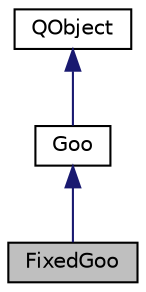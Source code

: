 digraph G
{
  edge [fontname="Helvetica",fontsize="10",labelfontname="Helvetica",labelfontsize="10"];
  node [fontname="Helvetica",fontsize="10",shape=record];
  Node1 [label="FixedGoo",height=0.2,width=0.4,color="black", fillcolor="grey75", style="filled" fontcolor="black"];
  Node2 -> Node1 [dir="back",color="midnightblue",fontsize="10",style="solid",fontname="Helvetica"];
  Node2 [label="Goo",height=0.2,width=0.4,color="black", fillcolor="white", style="filled",URL="$classGoo.html"];
  Node3 -> Node2 [dir="back",color="midnightblue",fontsize="10",style="solid",fontname="Helvetica"];
  Node3 [label="QObject",height=0.2,width=0.4,color="black", fillcolor="white", style="filled",URL="$classQObject.html"];
}
